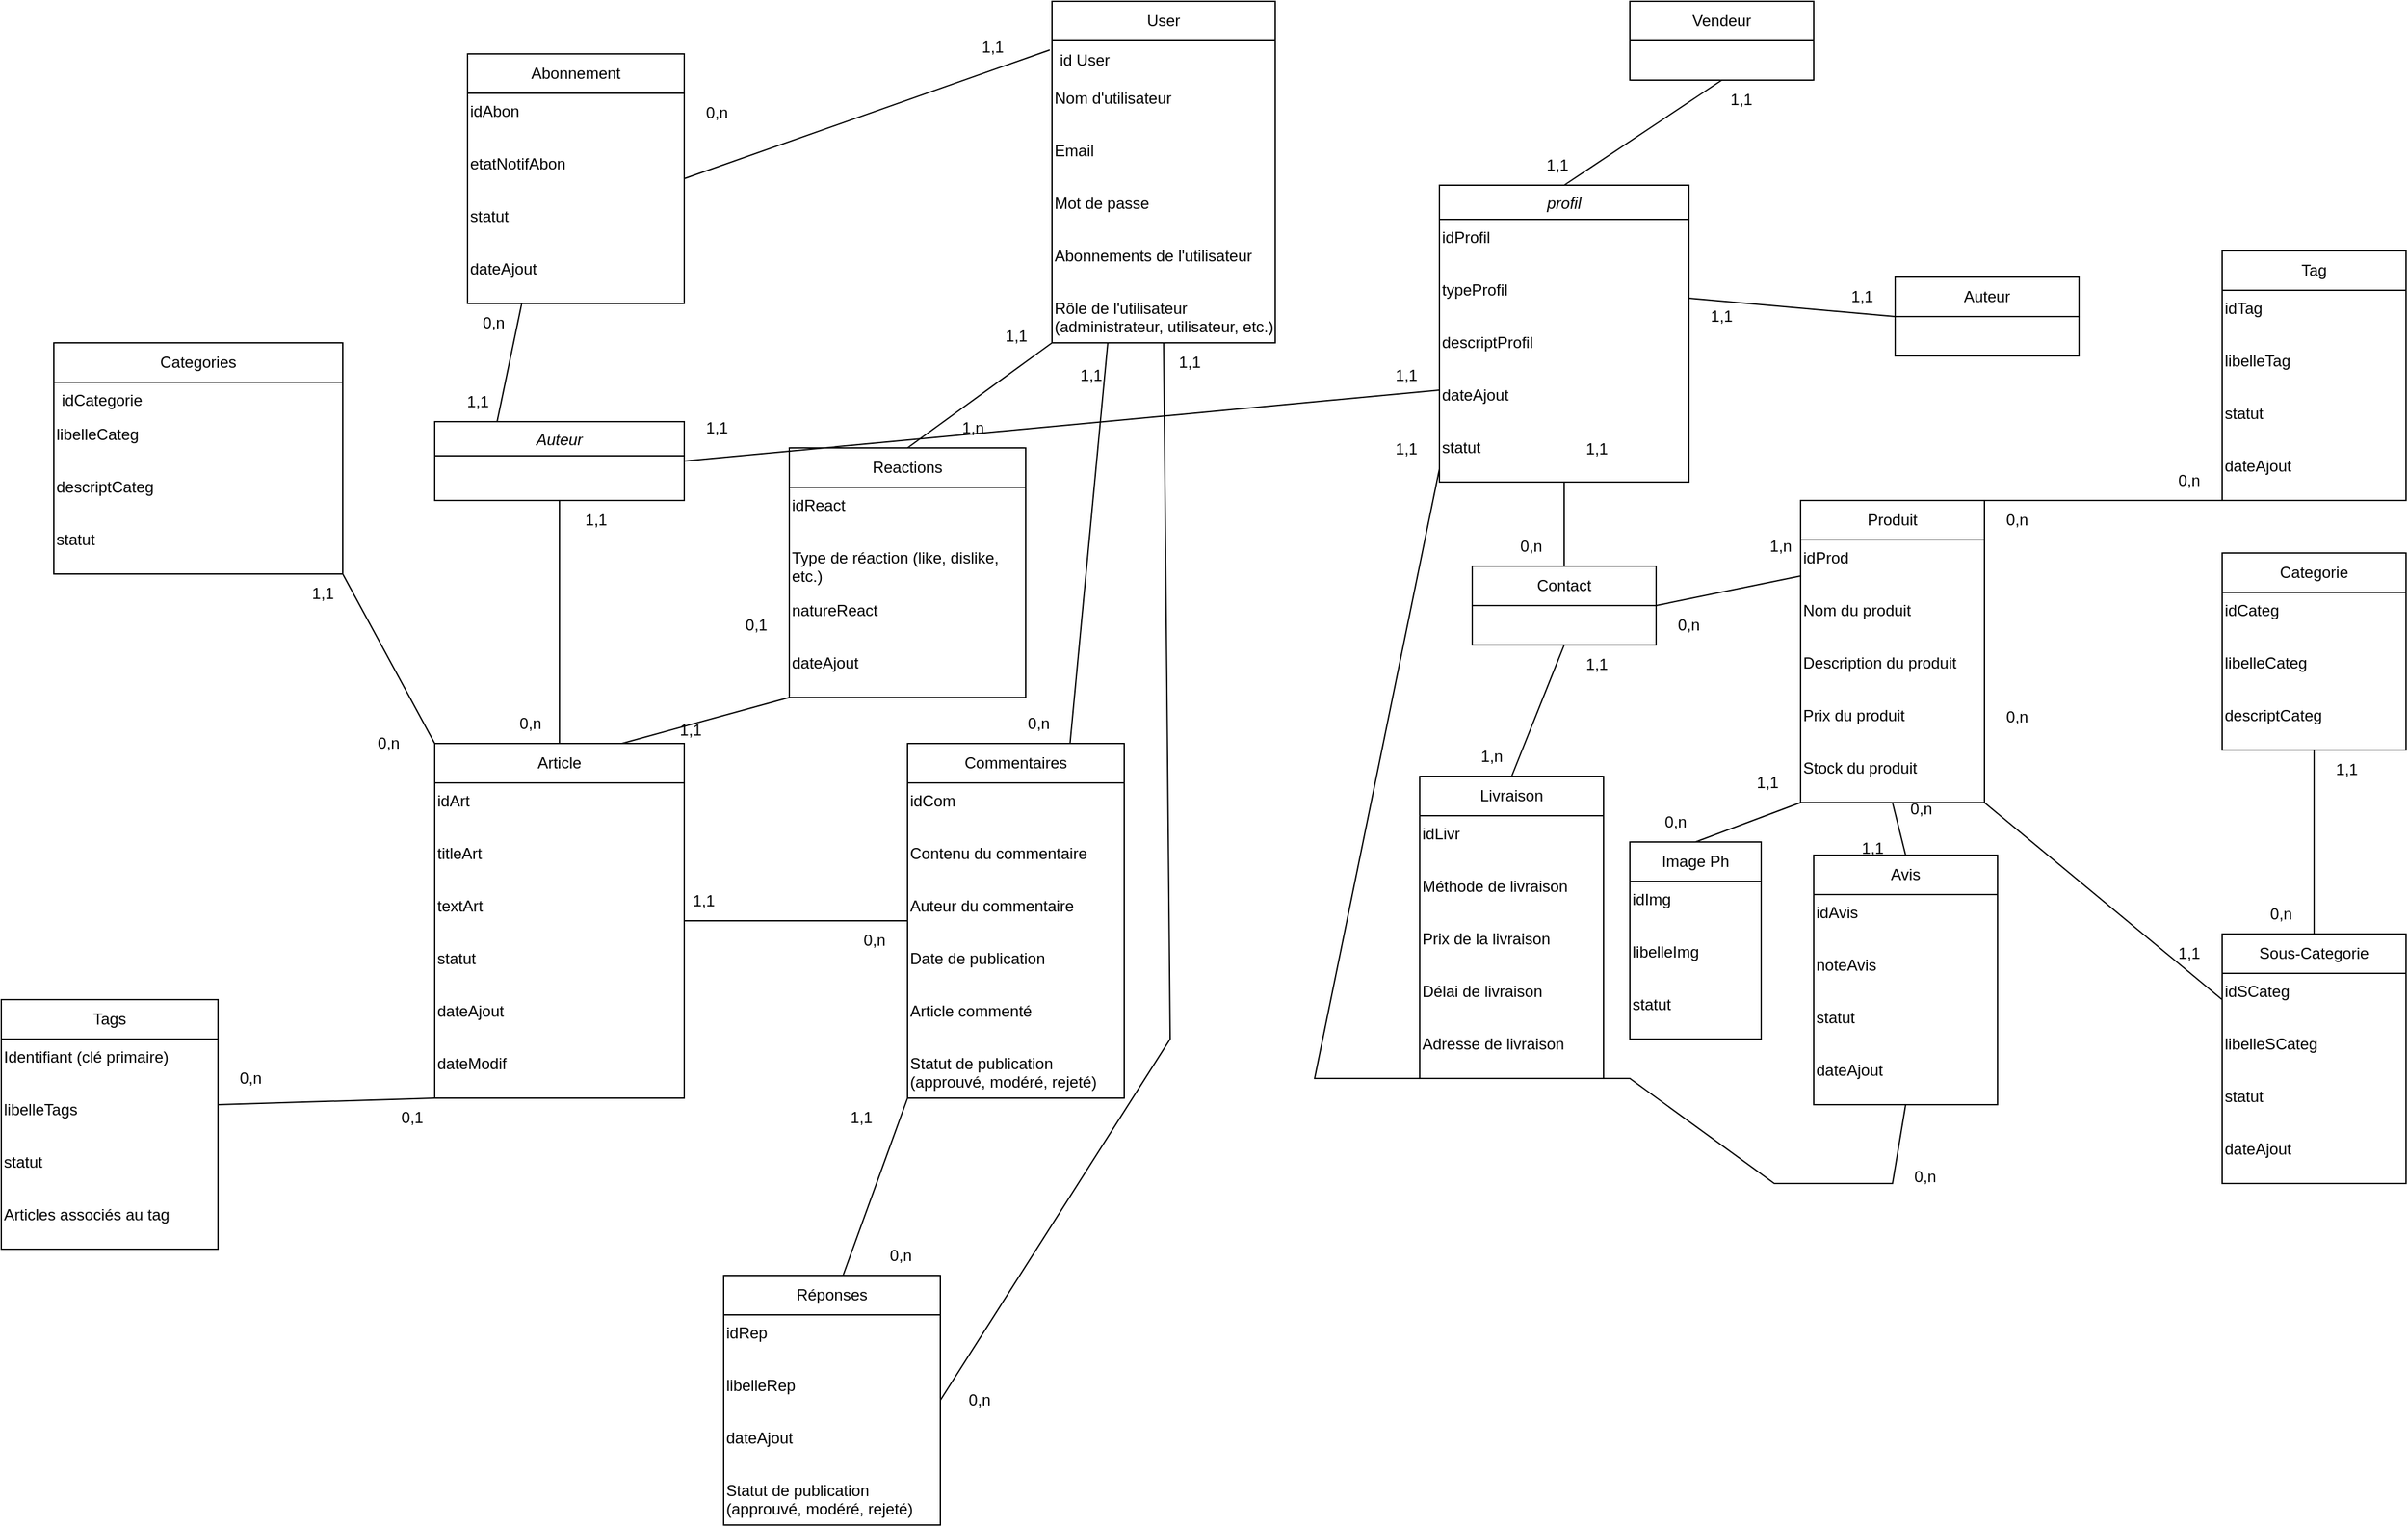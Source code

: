 <mxfile version="22.1.2" type="device">
  <diagram id="C5RBs43oDa-KdzZeNtuy" name="Page-1">
    <mxGraphModel dx="1632" dy="669" grid="1" gridSize="10" guides="1" tooltips="1" connect="1" arrows="1" fold="1" page="1" pageScale="1" pageWidth="827" pageHeight="1169" math="0" shadow="0">
      <root>
        <mxCell id="WIyWlLk6GJQsqaUBKTNV-0" />
        <mxCell id="WIyWlLk6GJQsqaUBKTNV-1" parent="WIyWlLk6GJQsqaUBKTNV-0" />
        <mxCell id="zkfFHV4jXpPFQw0GAbJ--0" value="Auteur" style="swimlane;fontStyle=2;align=center;verticalAlign=top;childLayout=stackLayout;horizontal=1;startSize=26;horizontalStack=0;resizeParent=1;resizeLast=0;collapsible=1;marginBottom=0;rounded=0;shadow=0;strokeWidth=1;" parent="WIyWlLk6GJQsqaUBKTNV-1" vertex="1">
          <mxGeometry x="-190" y="340" width="190" height="60" as="geometry">
            <mxRectangle x="230" y="140" width="160" height="26" as="alternateBounds" />
          </mxGeometry>
        </mxCell>
        <mxCell id="u5Uj2PZvU90YkLQhT8Kh-27" value="User" style="swimlane;fontStyle=0;childLayout=stackLayout;horizontal=1;startSize=30;horizontalStack=0;resizeParent=1;resizeParentMax=0;resizeLast=0;collapsible=1;marginBottom=0;whiteSpace=wrap;html=1;" vertex="1" parent="WIyWlLk6GJQsqaUBKTNV-1">
          <mxGeometry x="280" y="20" width="170" height="260" as="geometry" />
        </mxCell>
        <mxCell id="u5Uj2PZvU90YkLQhT8Kh-28" value="id User" style="text;strokeColor=none;fillColor=none;align=left;verticalAlign=middle;spacingLeft=4;spacingRight=4;overflow=hidden;points=[[0,0.5],[1,0.5]];portConstraint=eastwest;rotatable=0;whiteSpace=wrap;html=1;" vertex="1" parent="u5Uj2PZvU90YkLQhT8Kh-27">
          <mxGeometry y="30" width="170" height="30" as="geometry" />
        </mxCell>
        <mxCell id="u5Uj2PZvU90YkLQhT8Kh-100" value="Nom d&#39;utilisateur" style="text;whiteSpace=wrap;html=1;" vertex="1" parent="u5Uj2PZvU90YkLQhT8Kh-27">
          <mxGeometry y="60" width="170" height="40" as="geometry" />
        </mxCell>
        <mxCell id="u5Uj2PZvU90YkLQhT8Kh-101" value="Email" style="text;whiteSpace=wrap;html=1;" vertex="1" parent="u5Uj2PZvU90YkLQhT8Kh-27">
          <mxGeometry y="100" width="170" height="40" as="geometry" />
        </mxCell>
        <mxCell id="u5Uj2PZvU90YkLQhT8Kh-102" value="Mot de passe" style="text;whiteSpace=wrap;html=1;" vertex="1" parent="u5Uj2PZvU90YkLQhT8Kh-27">
          <mxGeometry y="140" width="170" height="40" as="geometry" />
        </mxCell>
        <mxCell id="u5Uj2PZvU90YkLQhT8Kh-104" value="Abonnements de l&#39;utilisateur" style="text;whiteSpace=wrap;html=1;" vertex="1" parent="u5Uj2PZvU90YkLQhT8Kh-27">
          <mxGeometry y="180" width="170" height="40" as="geometry" />
        </mxCell>
        <mxCell id="u5Uj2PZvU90YkLQhT8Kh-103" value="Rôle de l&#39;utilisateur (administrateur, utilisateur, etc.)" style="text;whiteSpace=wrap;html=1;" vertex="1" parent="u5Uj2PZvU90YkLQhT8Kh-27">
          <mxGeometry y="220" width="170" height="40" as="geometry" />
        </mxCell>
        <mxCell id="u5Uj2PZvU90YkLQhT8Kh-33" value="Abonnement" style="swimlane;fontStyle=0;childLayout=stackLayout;horizontal=1;startSize=30;horizontalStack=0;resizeParent=1;resizeParentMax=0;resizeLast=0;collapsible=1;marginBottom=0;whiteSpace=wrap;html=1;" vertex="1" parent="WIyWlLk6GJQsqaUBKTNV-1">
          <mxGeometry x="-165" y="60" width="165" height="190" as="geometry" />
        </mxCell>
        <mxCell id="u5Uj2PZvU90YkLQhT8Kh-243" value="idAbon" style="text;whiteSpace=wrap;html=1;" vertex="1" parent="u5Uj2PZvU90YkLQhT8Kh-33">
          <mxGeometry y="30" width="165" height="40" as="geometry" />
        </mxCell>
        <mxCell id="u5Uj2PZvU90YkLQhT8Kh-245" value="etatNotifAbon" style="text;whiteSpace=wrap;html=1;" vertex="1" parent="u5Uj2PZvU90YkLQhT8Kh-33">
          <mxGeometry y="70" width="165" height="40" as="geometry" />
        </mxCell>
        <mxCell id="u5Uj2PZvU90YkLQhT8Kh-246" value="statut" style="text;whiteSpace=wrap;html=1;" vertex="1" parent="u5Uj2PZvU90YkLQhT8Kh-33">
          <mxGeometry y="110" width="165" height="40" as="geometry" />
        </mxCell>
        <mxCell id="u5Uj2PZvU90YkLQhT8Kh-247" value="dateAjout" style="text;whiteSpace=wrap;html=1;" vertex="1" parent="u5Uj2PZvU90YkLQhT8Kh-33">
          <mxGeometry y="150" width="165" height="40" as="geometry" />
        </mxCell>
        <mxCell id="u5Uj2PZvU90YkLQhT8Kh-35" value="" style="endArrow=none;html=1;rounded=0;entryX=-0.01;entryY=0.233;entryDx=0;entryDy=0;exitX=1;exitY=0.5;exitDx=0;exitDy=0;entryPerimeter=0;" edge="1" parent="WIyWlLk6GJQsqaUBKTNV-1" source="u5Uj2PZvU90YkLQhT8Kh-33" target="u5Uj2PZvU90YkLQhT8Kh-28">
          <mxGeometry width="50" height="50" relative="1" as="geometry">
            <mxPoint x="150" y="100" as="sourcePoint" />
            <mxPoint x="610" y="-27" as="targetPoint" />
          </mxGeometry>
        </mxCell>
        <mxCell id="u5Uj2PZvU90YkLQhT8Kh-36" value="Categories" style="swimlane;fontStyle=0;childLayout=stackLayout;horizontal=1;startSize=30;horizontalStack=0;resizeParent=1;resizeParentMax=0;resizeLast=0;collapsible=1;marginBottom=0;whiteSpace=wrap;html=1;" vertex="1" parent="WIyWlLk6GJQsqaUBKTNV-1">
          <mxGeometry x="-480" y="280" width="220" height="176" as="geometry" />
        </mxCell>
        <mxCell id="u5Uj2PZvU90YkLQhT8Kh-78" value="idCategorie" style="text;align=left;verticalAlign=top;spacingLeft=4;spacingRight=4;overflow=hidden;rotatable=0;points=[[0,0.5],[1,0.5]];portConstraint=eastwest;labelBackgroundColor=none;fontColor=default;" vertex="1" parent="u5Uj2PZvU90YkLQhT8Kh-36">
          <mxGeometry y="30" width="220" height="26" as="geometry" />
        </mxCell>
        <mxCell id="u5Uj2PZvU90YkLQhT8Kh-79" value="libelleCateg" style="text;whiteSpace=wrap;html=1;" vertex="1" parent="u5Uj2PZvU90YkLQhT8Kh-36">
          <mxGeometry y="56" width="220" height="40" as="geometry" />
        </mxCell>
        <mxCell id="u5Uj2PZvU90YkLQhT8Kh-80" value="descriptCateg" style="text;whiteSpace=wrap;html=1;" vertex="1" parent="u5Uj2PZvU90YkLQhT8Kh-36">
          <mxGeometry y="96" width="220" height="40" as="geometry" />
        </mxCell>
        <mxCell id="u5Uj2PZvU90YkLQhT8Kh-254" value="statut" style="text;whiteSpace=wrap;html=1;" vertex="1" parent="u5Uj2PZvU90YkLQhT8Kh-36">
          <mxGeometry y="136" width="220" height="40" as="geometry" />
        </mxCell>
        <mxCell id="u5Uj2PZvU90YkLQhT8Kh-37" value="" style="endArrow=none;html=1;rounded=0;entryX=0.25;entryY=1;entryDx=0;entryDy=0;exitX=0.25;exitY=0;exitDx=0;exitDy=0;" edge="1" parent="WIyWlLk6GJQsqaUBKTNV-1" source="zkfFHV4jXpPFQw0GAbJ--0" target="u5Uj2PZvU90YkLQhT8Kh-33">
          <mxGeometry width="50" height="50" relative="1" as="geometry">
            <mxPoint x="-380" y="190" as="sourcePoint" />
            <mxPoint x="-85" y="180" as="targetPoint" />
          </mxGeometry>
        </mxCell>
        <mxCell id="u5Uj2PZvU90YkLQhT8Kh-38" value="Tags" style="swimlane;fontStyle=0;childLayout=stackLayout;horizontal=1;startSize=30;horizontalStack=0;resizeParent=1;resizeParentMax=0;resizeLast=0;collapsible=1;marginBottom=0;whiteSpace=wrap;html=1;" vertex="1" parent="WIyWlLk6GJQsqaUBKTNV-1">
          <mxGeometry x="-520" y="780" width="165" height="190" as="geometry" />
        </mxCell>
        <mxCell id="u5Uj2PZvU90YkLQhT8Kh-87" value="Identifiant (clé primaire)" style="text;whiteSpace=wrap;html=1;" vertex="1" parent="u5Uj2PZvU90YkLQhT8Kh-38">
          <mxGeometry y="30" width="165" height="40" as="geometry" />
        </mxCell>
        <mxCell id="u5Uj2PZvU90YkLQhT8Kh-88" value="libelleTags" style="text;whiteSpace=wrap;html=1;" vertex="1" parent="u5Uj2PZvU90YkLQhT8Kh-38">
          <mxGeometry y="70" width="165" height="40" as="geometry" />
        </mxCell>
        <mxCell id="u5Uj2PZvU90YkLQhT8Kh-89" value="statut" style="text;whiteSpace=wrap;html=1;" vertex="1" parent="u5Uj2PZvU90YkLQhT8Kh-38">
          <mxGeometry y="110" width="165" height="40" as="geometry" />
        </mxCell>
        <mxCell id="u5Uj2PZvU90YkLQhT8Kh-90" value="Articles associés au tag" style="text;whiteSpace=wrap;html=1;" vertex="1" parent="u5Uj2PZvU90YkLQhT8Kh-38">
          <mxGeometry y="150" width="165" height="40" as="geometry" />
        </mxCell>
        <mxCell id="u5Uj2PZvU90YkLQhT8Kh-39" value="Article" style="swimlane;fontStyle=0;childLayout=stackLayout;horizontal=1;startSize=30;horizontalStack=0;resizeParent=1;resizeParentMax=0;resizeLast=0;collapsible=1;marginBottom=0;whiteSpace=wrap;html=1;" vertex="1" parent="WIyWlLk6GJQsqaUBKTNV-1">
          <mxGeometry x="-190" y="585" width="190" height="270" as="geometry" />
        </mxCell>
        <mxCell id="u5Uj2PZvU90YkLQhT8Kh-248" value="idArt" style="text;whiteSpace=wrap;html=1;" vertex="1" parent="u5Uj2PZvU90YkLQhT8Kh-39">
          <mxGeometry y="30" width="190" height="40" as="geometry" />
        </mxCell>
        <mxCell id="u5Uj2PZvU90YkLQhT8Kh-249" value="titleArt" style="text;whiteSpace=wrap;html=1;" vertex="1" parent="u5Uj2PZvU90YkLQhT8Kh-39">
          <mxGeometry y="70" width="190" height="40" as="geometry" />
        </mxCell>
        <mxCell id="u5Uj2PZvU90YkLQhT8Kh-250" value="textArt" style="text;whiteSpace=wrap;html=1;" vertex="1" parent="u5Uj2PZvU90YkLQhT8Kh-39">
          <mxGeometry y="110" width="190" height="40" as="geometry" />
        </mxCell>
        <mxCell id="u5Uj2PZvU90YkLQhT8Kh-251" value="statut" style="text;whiteSpace=wrap;html=1;" vertex="1" parent="u5Uj2PZvU90YkLQhT8Kh-39">
          <mxGeometry y="150" width="190" height="40" as="geometry" />
        </mxCell>
        <mxCell id="u5Uj2PZvU90YkLQhT8Kh-252" value="dateAjout" style="text;whiteSpace=wrap;html=1;" vertex="1" parent="u5Uj2PZvU90YkLQhT8Kh-39">
          <mxGeometry y="190" width="190" height="40" as="geometry" />
        </mxCell>
        <mxCell id="u5Uj2PZvU90YkLQhT8Kh-253" value="dateModif" style="text;whiteSpace=wrap;html=1;" vertex="1" parent="u5Uj2PZvU90YkLQhT8Kh-39">
          <mxGeometry y="230" width="190" height="40" as="geometry" />
        </mxCell>
        <mxCell id="u5Uj2PZvU90YkLQhT8Kh-40" value="Réponses" style="swimlane;fontStyle=0;childLayout=stackLayout;horizontal=1;startSize=30;horizontalStack=0;resizeParent=1;resizeParentMax=0;resizeLast=0;collapsible=1;marginBottom=0;whiteSpace=wrap;html=1;" vertex="1" parent="WIyWlLk6GJQsqaUBKTNV-1">
          <mxGeometry x="30" y="990" width="165" height="190" as="geometry" />
        </mxCell>
        <mxCell id="u5Uj2PZvU90YkLQhT8Kh-105" value="idRep" style="text;whiteSpace=wrap;html=1;" vertex="1" parent="u5Uj2PZvU90YkLQhT8Kh-40">
          <mxGeometry y="30" width="165" height="40" as="geometry" />
        </mxCell>
        <mxCell id="u5Uj2PZvU90YkLQhT8Kh-106" value="libelleRep" style="text;whiteSpace=wrap;html=1;" vertex="1" parent="u5Uj2PZvU90YkLQhT8Kh-40">
          <mxGeometry y="70" width="165" height="40" as="geometry" />
        </mxCell>
        <mxCell id="u5Uj2PZvU90YkLQhT8Kh-107" value="dateAjout" style="text;whiteSpace=wrap;html=1;" vertex="1" parent="u5Uj2PZvU90YkLQhT8Kh-40">
          <mxGeometry y="110" width="165" height="40" as="geometry" />
        </mxCell>
        <mxCell id="u5Uj2PZvU90YkLQhT8Kh-108" value="Statut de publication (approuvé, modéré, rejeté)" style="text;whiteSpace=wrap;html=1;" vertex="1" parent="u5Uj2PZvU90YkLQhT8Kh-40">
          <mxGeometry y="150" width="165" height="40" as="geometry" />
        </mxCell>
        <mxCell id="u5Uj2PZvU90YkLQhT8Kh-41" value="Reactions" style="swimlane;fontStyle=0;childLayout=stackLayout;horizontal=1;startSize=30;horizontalStack=0;resizeParent=1;resizeParentMax=0;resizeLast=0;collapsible=1;marginBottom=0;whiteSpace=wrap;html=1;" vertex="1" parent="WIyWlLk6GJQsqaUBKTNV-1">
          <mxGeometry x="80" y="360" width="180" height="190" as="geometry" />
        </mxCell>
        <mxCell id="u5Uj2PZvU90YkLQhT8Kh-255" value="idReact" style="text;whiteSpace=wrap;html=1;" vertex="1" parent="u5Uj2PZvU90YkLQhT8Kh-41">
          <mxGeometry y="30" width="180" height="40" as="geometry" />
        </mxCell>
        <mxCell id="u5Uj2PZvU90YkLQhT8Kh-109" value="Type de réaction (like, dislike, etc.)" style="text;whiteSpace=wrap;html=1;" vertex="1" parent="u5Uj2PZvU90YkLQhT8Kh-41">
          <mxGeometry y="70" width="180" height="40" as="geometry" />
        </mxCell>
        <mxCell id="u5Uj2PZvU90YkLQhT8Kh-256" value="natureReact" style="text;whiteSpace=wrap;html=1;" vertex="1" parent="u5Uj2PZvU90YkLQhT8Kh-41">
          <mxGeometry y="110" width="180" height="40" as="geometry" />
        </mxCell>
        <mxCell id="u5Uj2PZvU90YkLQhT8Kh-257" value="dateAjout" style="text;whiteSpace=wrap;html=1;" vertex="1" parent="u5Uj2PZvU90YkLQhT8Kh-41">
          <mxGeometry y="150" width="180" height="40" as="geometry" />
        </mxCell>
        <mxCell id="u5Uj2PZvU90YkLQhT8Kh-43" value="Commentaires" style="swimlane;fontStyle=0;childLayout=stackLayout;horizontal=1;startSize=30;horizontalStack=0;resizeParent=1;resizeParentMax=0;resizeLast=0;collapsible=1;marginBottom=0;whiteSpace=wrap;html=1;" vertex="1" parent="WIyWlLk6GJQsqaUBKTNV-1">
          <mxGeometry x="170" y="585" width="165" height="270" as="geometry" />
        </mxCell>
        <mxCell id="u5Uj2PZvU90YkLQhT8Kh-91" value="idCom" style="text;whiteSpace=wrap;html=1;" vertex="1" parent="u5Uj2PZvU90YkLQhT8Kh-43">
          <mxGeometry y="30" width="165" height="40" as="geometry" />
        </mxCell>
        <mxCell id="u5Uj2PZvU90YkLQhT8Kh-92" value="Contenu du commentaire" style="text;whiteSpace=wrap;html=1;" vertex="1" parent="u5Uj2PZvU90YkLQhT8Kh-43">
          <mxGeometry y="70" width="165" height="40" as="geometry" />
        </mxCell>
        <mxCell id="u5Uj2PZvU90YkLQhT8Kh-93" value="Auteur du commentaire" style="text;whiteSpace=wrap;html=1;" vertex="1" parent="u5Uj2PZvU90YkLQhT8Kh-43">
          <mxGeometry y="110" width="165" height="40" as="geometry" />
        </mxCell>
        <mxCell id="u5Uj2PZvU90YkLQhT8Kh-94" value="Date de publication" style="text;whiteSpace=wrap;html=1;" vertex="1" parent="u5Uj2PZvU90YkLQhT8Kh-43">
          <mxGeometry y="150" width="165" height="40" as="geometry" />
        </mxCell>
        <mxCell id="u5Uj2PZvU90YkLQhT8Kh-96" value="Article commenté" style="text;whiteSpace=wrap;html=1;" vertex="1" parent="u5Uj2PZvU90YkLQhT8Kh-43">
          <mxGeometry y="190" width="165" height="40" as="geometry" />
        </mxCell>
        <mxCell id="u5Uj2PZvU90YkLQhT8Kh-95" value="Statut de publication (approuvé, modéré, rejeté)" style="text;whiteSpace=wrap;html=1;" vertex="1" parent="u5Uj2PZvU90YkLQhT8Kh-43">
          <mxGeometry y="230" width="165" height="40" as="geometry" />
        </mxCell>
        <mxCell id="u5Uj2PZvU90YkLQhT8Kh-44" value="" style="endArrow=none;html=1;rounded=0;entryX=0;entryY=1;entryDx=0;entryDy=0;exitX=0.5;exitY=0;exitDx=0;exitDy=0;" edge="1" parent="WIyWlLk6GJQsqaUBKTNV-1" source="u5Uj2PZvU90YkLQhT8Kh-41" target="u5Uj2PZvU90YkLQhT8Kh-103">
          <mxGeometry width="50" height="50" relative="1" as="geometry">
            <mxPoint x="240" y="280" as="sourcePoint" />
            <mxPoint x="700" y="153" as="targetPoint" />
          </mxGeometry>
        </mxCell>
        <mxCell id="u5Uj2PZvU90YkLQhT8Kh-46" value="" style="endArrow=none;html=1;rounded=0;entryX=0;entryY=1;entryDx=0;entryDy=0;exitX=0.75;exitY=0;exitDx=0;exitDy=0;" edge="1" parent="WIyWlLk6GJQsqaUBKTNV-1" source="u5Uj2PZvU90YkLQhT8Kh-39" target="u5Uj2PZvU90YkLQhT8Kh-41">
          <mxGeometry width="50" height="50" relative="1" as="geometry">
            <mxPoint x="120" y="570" as="sourcePoint" />
            <mxPoint x="123" y="450" as="targetPoint" />
          </mxGeometry>
        </mxCell>
        <mxCell id="u5Uj2PZvU90YkLQhT8Kh-47" value="" style="endArrow=none;html=1;rounded=0;entryX=0;entryY=1;entryDx=0;entryDy=0;exitX=1;exitY=0.25;exitDx=0;exitDy=0;" edge="1" parent="WIyWlLk6GJQsqaUBKTNV-1" source="u5Uj2PZvU90YkLQhT8Kh-88" target="u5Uj2PZvU90YkLQhT8Kh-39">
          <mxGeometry width="50" height="50" relative="1" as="geometry">
            <mxPoint x="-320" y="855" as="sourcePoint" />
            <mxPoint x="-267" y="620" as="targetPoint" />
          </mxGeometry>
        </mxCell>
        <mxCell id="u5Uj2PZvU90YkLQhT8Kh-48" value="" style="endArrow=none;html=1;rounded=0;entryX=1;entryY=1;entryDx=0;entryDy=0;exitX=0;exitY=0;exitDx=0;exitDy=0;" edge="1" parent="WIyWlLk6GJQsqaUBKTNV-1" source="u5Uj2PZvU90YkLQhT8Kh-39" target="u5Uj2PZvU90YkLQhT8Kh-36">
          <mxGeometry width="50" height="50" relative="1" as="geometry">
            <mxPoint x="-290" y="470" as="sourcePoint" />
            <mxPoint x="-287" y="350" as="targetPoint" />
          </mxGeometry>
        </mxCell>
        <mxCell id="u5Uj2PZvU90YkLQhT8Kh-49" value="" style="endArrow=none;html=1;rounded=0;exitX=0.5;exitY=0;exitDx=0;exitDy=0;entryX=0.5;entryY=1;entryDx=0;entryDy=0;" edge="1" parent="WIyWlLk6GJQsqaUBKTNV-1" source="u5Uj2PZvU90YkLQhT8Kh-39" target="zkfFHV4jXpPFQw0GAbJ--0">
          <mxGeometry width="50" height="50" relative="1" as="geometry">
            <mxPoint x="-90" y="510" as="sourcePoint" />
            <mxPoint x="-110" y="450" as="targetPoint" />
          </mxGeometry>
        </mxCell>
        <mxCell id="u5Uj2PZvU90YkLQhT8Kh-50" value="" style="endArrow=none;html=1;rounded=0;entryX=0;entryY=0.5;entryDx=0;entryDy=0;exitX=1;exitY=0.5;exitDx=0;exitDy=0;" edge="1" parent="WIyWlLk6GJQsqaUBKTNV-1" source="u5Uj2PZvU90YkLQhT8Kh-39" target="u5Uj2PZvU90YkLQhT8Kh-43">
          <mxGeometry width="50" height="50" relative="1" as="geometry">
            <mxPoint x="60" y="620" as="sourcePoint" />
            <mxPoint x="63" y="500" as="targetPoint" />
          </mxGeometry>
        </mxCell>
        <mxCell id="u5Uj2PZvU90YkLQhT8Kh-51" value="" style="endArrow=none;html=1;rounded=0;entryX=0;entryY=1;entryDx=0;entryDy=0;exitX=0.552;exitY=-0.002;exitDx=0;exitDy=0;exitPerimeter=0;" edge="1" parent="WIyWlLk6GJQsqaUBKTNV-1" source="u5Uj2PZvU90YkLQhT8Kh-40" target="u5Uj2PZvU90YkLQhT8Kh-43">
          <mxGeometry width="50" height="50" relative="1" as="geometry">
            <mxPoint x="60" y="720" as="sourcePoint" />
            <mxPoint x="63" y="600" as="targetPoint" />
          </mxGeometry>
        </mxCell>
        <mxCell id="u5Uj2PZvU90YkLQhT8Kh-53" value="" style="endArrow=none;html=1;rounded=0;exitX=1;exitY=0.5;exitDx=0;exitDy=0;entryX=0.5;entryY=1;entryDx=0;entryDy=0;" edge="1" parent="WIyWlLk6GJQsqaUBKTNV-1" source="u5Uj2PZvU90YkLQhT8Kh-40" target="u5Uj2PZvU90YkLQhT8Kh-103">
          <mxGeometry width="50" height="50" relative="1" as="geometry">
            <mxPoint x="380" y="730" as="sourcePoint" />
            <mxPoint x="510" y="110" as="targetPoint" />
            <Array as="points">
              <mxPoint x="370" y="810" />
            </Array>
          </mxGeometry>
        </mxCell>
        <mxCell id="u5Uj2PZvU90YkLQhT8Kh-56" value="Contact" style="swimlane;fontStyle=0;childLayout=stackLayout;horizontal=1;startSize=30;horizontalStack=0;resizeParent=1;resizeParentMax=0;resizeLast=0;collapsible=1;marginBottom=0;whiteSpace=wrap;html=1;" vertex="1" parent="WIyWlLk6GJQsqaUBKTNV-1">
          <mxGeometry x="600" y="450" width="140" height="60" as="geometry" />
        </mxCell>
        <mxCell id="u5Uj2PZvU90YkLQhT8Kh-57" value="Produit" style="swimlane;fontStyle=0;childLayout=stackLayout;horizontal=1;startSize=30;horizontalStack=0;resizeParent=1;resizeParentMax=0;resizeLast=0;collapsible=1;marginBottom=0;whiteSpace=wrap;html=1;" vertex="1" parent="WIyWlLk6GJQsqaUBKTNV-1">
          <mxGeometry x="850" y="400" width="140" height="230" as="geometry" />
        </mxCell>
        <mxCell id="u5Uj2PZvU90YkLQhT8Kh-226" value="idProd" style="text;whiteSpace=wrap;html=1;" vertex="1" parent="u5Uj2PZvU90YkLQhT8Kh-57">
          <mxGeometry y="30" width="140" height="40" as="geometry" />
        </mxCell>
        <mxCell id="u5Uj2PZvU90YkLQhT8Kh-122" value="Nom du produit" style="text;whiteSpace=wrap;html=1;" vertex="1" parent="u5Uj2PZvU90YkLQhT8Kh-57">
          <mxGeometry y="70" width="140" height="40" as="geometry" />
        </mxCell>
        <mxCell id="u5Uj2PZvU90YkLQhT8Kh-123" value="Description du produit" style="text;whiteSpace=wrap;html=1;" vertex="1" parent="u5Uj2PZvU90YkLQhT8Kh-57">
          <mxGeometry y="110" width="140" height="40" as="geometry" />
        </mxCell>
        <mxCell id="u5Uj2PZvU90YkLQhT8Kh-124" value="Prix du produit" style="text;whiteSpace=wrap;html=1;" vertex="1" parent="u5Uj2PZvU90YkLQhT8Kh-57">
          <mxGeometry y="150" width="140" height="40" as="geometry" />
        </mxCell>
        <mxCell id="u5Uj2PZvU90YkLQhT8Kh-125" value="Stock du produit" style="text;whiteSpace=wrap;html=1;" vertex="1" parent="u5Uj2PZvU90YkLQhT8Kh-57">
          <mxGeometry y="190" width="140" height="40" as="geometry" />
        </mxCell>
        <mxCell id="u5Uj2PZvU90YkLQhT8Kh-58" value="Avis" style="swimlane;fontStyle=0;childLayout=stackLayout;horizontal=1;startSize=30;horizontalStack=0;resizeParent=1;resizeParentMax=0;resizeLast=0;collapsible=1;marginBottom=0;whiteSpace=wrap;html=1;" vertex="1" parent="WIyWlLk6GJQsqaUBKTNV-1">
          <mxGeometry x="860" y="670" width="140" height="190" as="geometry" />
        </mxCell>
        <mxCell id="u5Uj2PZvU90YkLQhT8Kh-239" value="idAvis" style="text;whiteSpace=wrap;html=1;" vertex="1" parent="u5Uj2PZvU90YkLQhT8Kh-58">
          <mxGeometry y="30" width="140" height="40" as="geometry" />
        </mxCell>
        <mxCell id="u5Uj2PZvU90YkLQhT8Kh-240" value="noteAvis" style="text;whiteSpace=wrap;html=1;" vertex="1" parent="u5Uj2PZvU90YkLQhT8Kh-58">
          <mxGeometry y="70" width="140" height="40" as="geometry" />
        </mxCell>
        <mxCell id="u5Uj2PZvU90YkLQhT8Kh-241" value="statut" style="text;whiteSpace=wrap;html=1;" vertex="1" parent="u5Uj2PZvU90YkLQhT8Kh-58">
          <mxGeometry y="110" width="140" height="40" as="geometry" />
        </mxCell>
        <mxCell id="u5Uj2PZvU90YkLQhT8Kh-242" value="dateAjout" style="text;whiteSpace=wrap;html=1;" vertex="1" parent="u5Uj2PZvU90YkLQhT8Kh-58">
          <mxGeometry y="150" width="140" height="40" as="geometry" />
        </mxCell>
        <mxCell id="u5Uj2PZvU90YkLQhT8Kh-59" value="Image Ph" style="swimlane;fontStyle=0;childLayout=stackLayout;horizontal=1;startSize=30;horizontalStack=0;resizeParent=1;resizeParentMax=0;resizeLast=0;collapsible=1;marginBottom=0;whiteSpace=wrap;html=1;" vertex="1" parent="WIyWlLk6GJQsqaUBKTNV-1">
          <mxGeometry x="720" y="660" width="100" height="150" as="geometry" />
        </mxCell>
        <mxCell id="u5Uj2PZvU90YkLQhT8Kh-258" value="idImg" style="text;whiteSpace=wrap;html=1;" vertex="1" parent="u5Uj2PZvU90YkLQhT8Kh-59">
          <mxGeometry y="30" width="100" height="40" as="geometry" />
        </mxCell>
        <mxCell id="u5Uj2PZvU90YkLQhT8Kh-259" value="libelleImg" style="text;whiteSpace=wrap;html=1;" vertex="1" parent="u5Uj2PZvU90YkLQhT8Kh-59">
          <mxGeometry y="70" width="100" height="40" as="geometry" />
        </mxCell>
        <mxCell id="u5Uj2PZvU90YkLQhT8Kh-261" value="statut" style="text;whiteSpace=wrap;html=1;" vertex="1" parent="u5Uj2PZvU90YkLQhT8Kh-59">
          <mxGeometry y="110" width="100" height="40" as="geometry" />
        </mxCell>
        <mxCell id="u5Uj2PZvU90YkLQhT8Kh-60" value="Livraison" style="swimlane;fontStyle=0;childLayout=stackLayout;horizontal=1;startSize=30;horizontalStack=0;resizeParent=1;resizeParentMax=0;resizeLast=0;collapsible=1;marginBottom=0;whiteSpace=wrap;html=1;" vertex="1" parent="WIyWlLk6GJQsqaUBKTNV-1">
          <mxGeometry x="560" y="610" width="140" height="230" as="geometry" />
        </mxCell>
        <mxCell id="u5Uj2PZvU90YkLQhT8Kh-225" value="idLivr" style="text;whiteSpace=wrap;html=1;" vertex="1" parent="u5Uj2PZvU90YkLQhT8Kh-60">
          <mxGeometry y="30" width="140" height="40" as="geometry" />
        </mxCell>
        <mxCell id="u5Uj2PZvU90YkLQhT8Kh-116" value="Méthode de livraison" style="text;whiteSpace=wrap;html=1;" vertex="1" parent="u5Uj2PZvU90YkLQhT8Kh-60">
          <mxGeometry y="70" width="140" height="40" as="geometry" />
        </mxCell>
        <mxCell id="u5Uj2PZvU90YkLQhT8Kh-117" value="Prix de la livraison" style="text;whiteSpace=wrap;html=1;" vertex="1" parent="u5Uj2PZvU90YkLQhT8Kh-60">
          <mxGeometry y="110" width="140" height="40" as="geometry" />
        </mxCell>
        <mxCell id="u5Uj2PZvU90YkLQhT8Kh-118" value="Délai de livraison" style="text;whiteSpace=wrap;html=1;" vertex="1" parent="u5Uj2PZvU90YkLQhT8Kh-60">
          <mxGeometry y="150" width="140" height="40" as="geometry" />
        </mxCell>
        <mxCell id="u5Uj2PZvU90YkLQhT8Kh-119" value="Adresse de livraison" style="text;whiteSpace=wrap;html=1;" vertex="1" parent="u5Uj2PZvU90YkLQhT8Kh-60">
          <mxGeometry y="190" width="140" height="40" as="geometry" />
        </mxCell>
        <mxCell id="u5Uj2PZvU90YkLQhT8Kh-61" value="" style="endArrow=none;html=1;rounded=0;entryX=0.5;entryY=1;entryDx=0;entryDy=0;exitX=0.5;exitY=0;exitDx=0;exitDy=0;" edge="1" parent="WIyWlLk6GJQsqaUBKTNV-1" source="u5Uj2PZvU90YkLQhT8Kh-56" target="u5Uj2PZvU90YkLQhT8Kh-210">
          <mxGeometry width="50" height="50" relative="1" as="geometry">
            <mxPoint x="540" y="470" as="sourcePoint" />
            <mxPoint x="630" y="386" as="targetPoint" />
          </mxGeometry>
        </mxCell>
        <mxCell id="u5Uj2PZvU90YkLQhT8Kh-62" value="" style="endArrow=none;html=1;rounded=0;exitX=0.5;exitY=1;exitDx=0;exitDy=0;entryX=0;entryY=0.75;entryDx=0;entryDy=0;" edge="1" parent="WIyWlLk6GJQsqaUBKTNV-1" source="u5Uj2PZvU90YkLQhT8Kh-58" target="u5Uj2PZvU90YkLQhT8Kh-210">
          <mxGeometry width="50" height="50" relative="1" as="geometry">
            <mxPoint x="500" y="720" as="sourcePoint" />
            <mxPoint x="490" y="386" as="targetPoint" />
            <Array as="points">
              <mxPoint x="920" y="920" />
              <mxPoint x="830" y="920" />
              <mxPoint x="720" y="840" />
              <mxPoint x="480" y="840" />
            </Array>
          </mxGeometry>
        </mxCell>
        <mxCell id="u5Uj2PZvU90YkLQhT8Kh-65" value="" style="endArrow=none;html=1;rounded=0;entryX=0.5;entryY=1;entryDx=0;entryDy=0;exitX=0.5;exitY=0;exitDx=0;exitDy=0;" edge="1" parent="WIyWlLk6GJQsqaUBKTNV-1" source="u5Uj2PZvU90YkLQhT8Kh-58" target="u5Uj2PZvU90YkLQhT8Kh-57">
          <mxGeometry width="50" height="50" relative="1" as="geometry">
            <mxPoint x="870" y="520" as="sourcePoint" />
            <mxPoint x="825" y="425" as="targetPoint" />
          </mxGeometry>
        </mxCell>
        <mxCell id="u5Uj2PZvU90YkLQhT8Kh-66" value="" style="endArrow=none;html=1;rounded=0;entryX=0.5;entryY=1;entryDx=0;entryDy=0;exitX=0.5;exitY=0;exitDx=0;exitDy=0;" edge="1" parent="WIyWlLk6GJQsqaUBKTNV-1" source="u5Uj2PZvU90YkLQhT8Kh-60" target="u5Uj2PZvU90YkLQhT8Kh-56">
          <mxGeometry width="50" height="50" relative="1" as="geometry">
            <mxPoint x="580" y="600" as="sourcePoint" />
            <mxPoint x="535" y="505" as="targetPoint" />
          </mxGeometry>
        </mxCell>
        <mxCell id="u5Uj2PZvU90YkLQhT8Kh-67" value="" style="endArrow=none;html=1;rounded=0;entryX=0;entryY=1;entryDx=0;entryDy=0;exitX=0.5;exitY=0;exitDx=0;exitDy=0;" edge="1" parent="WIyWlLk6GJQsqaUBKTNV-1" source="u5Uj2PZvU90YkLQhT8Kh-59" target="u5Uj2PZvU90YkLQhT8Kh-57">
          <mxGeometry width="50" height="50" relative="1" as="geometry">
            <mxPoint x="800" y="500" as="sourcePoint" />
            <mxPoint x="755" y="405" as="targetPoint" />
          </mxGeometry>
        </mxCell>
        <mxCell id="u5Uj2PZvU90YkLQhT8Kh-68" value="" style="endArrow=none;html=1;rounded=0;entryX=1;entryY=0.5;entryDx=0;entryDy=0;exitX=0;exitY=0.25;exitDx=0;exitDy=0;" edge="1" parent="WIyWlLk6GJQsqaUBKTNV-1" source="u5Uj2PZvU90YkLQhT8Kh-57" target="u5Uj2PZvU90YkLQhT8Kh-56">
          <mxGeometry width="50" height="50" relative="1" as="geometry">
            <mxPoint x="740" y="420" as="sourcePoint" />
            <mxPoint x="695" y="325" as="targetPoint" />
          </mxGeometry>
        </mxCell>
        <mxCell id="u5Uj2PZvU90YkLQhT8Kh-69" value="Tag" style="swimlane;fontStyle=0;childLayout=stackLayout;horizontal=1;startSize=30;horizontalStack=0;resizeParent=1;resizeParentMax=0;resizeLast=0;collapsible=1;marginBottom=0;whiteSpace=wrap;html=1;" vertex="1" parent="WIyWlLk6GJQsqaUBKTNV-1">
          <mxGeometry x="1171" y="210" width="140" height="190" as="geometry" />
        </mxCell>
        <mxCell id="u5Uj2PZvU90YkLQhT8Kh-235" value="idTag" style="text;whiteSpace=wrap;html=1;" vertex="1" parent="u5Uj2PZvU90YkLQhT8Kh-69">
          <mxGeometry y="30" width="140" height="40" as="geometry" />
        </mxCell>
        <mxCell id="u5Uj2PZvU90YkLQhT8Kh-236" value="libelleTag" style="text;whiteSpace=wrap;html=1;" vertex="1" parent="u5Uj2PZvU90YkLQhT8Kh-69">
          <mxGeometry y="70" width="140" height="40" as="geometry" />
        </mxCell>
        <mxCell id="u5Uj2PZvU90YkLQhT8Kh-237" value="statut" style="text;whiteSpace=wrap;html=1;" vertex="1" parent="u5Uj2PZvU90YkLQhT8Kh-69">
          <mxGeometry y="110" width="140" height="40" as="geometry" />
        </mxCell>
        <mxCell id="u5Uj2PZvU90YkLQhT8Kh-238" value="dateAjout" style="text;whiteSpace=wrap;html=1;" vertex="1" parent="u5Uj2PZvU90YkLQhT8Kh-69">
          <mxGeometry y="150" width="140" height="40" as="geometry" />
        </mxCell>
        <mxCell id="u5Uj2PZvU90YkLQhT8Kh-70" value="Categorie" style="swimlane;fontStyle=0;childLayout=stackLayout;horizontal=1;startSize=30;horizontalStack=0;resizeParent=1;resizeParentMax=0;resizeLast=0;collapsible=1;marginBottom=0;whiteSpace=wrap;html=1;" vertex="1" parent="WIyWlLk6GJQsqaUBKTNV-1">
          <mxGeometry x="1171" y="440" width="140" height="150" as="geometry" />
        </mxCell>
        <mxCell id="u5Uj2PZvU90YkLQhT8Kh-231" value="idCateg" style="text;whiteSpace=wrap;html=1;" vertex="1" parent="u5Uj2PZvU90YkLQhT8Kh-70">
          <mxGeometry y="30" width="140" height="40" as="geometry" />
        </mxCell>
        <mxCell id="u5Uj2PZvU90YkLQhT8Kh-232" value="libelleCateg" style="text;whiteSpace=wrap;html=1;" vertex="1" parent="u5Uj2PZvU90YkLQhT8Kh-70">
          <mxGeometry y="70" width="140" height="40" as="geometry" />
        </mxCell>
        <mxCell id="u5Uj2PZvU90YkLQhT8Kh-233" value="descriptCateg" style="text;whiteSpace=wrap;html=1;" vertex="1" parent="u5Uj2PZvU90YkLQhT8Kh-70">
          <mxGeometry y="110" width="140" height="40" as="geometry" />
        </mxCell>
        <mxCell id="u5Uj2PZvU90YkLQhT8Kh-71" value="Sous-Categorie" style="swimlane;fontStyle=0;childLayout=stackLayout;horizontal=1;startSize=30;horizontalStack=0;resizeParent=1;resizeParentMax=0;resizeLast=0;collapsible=1;marginBottom=0;whiteSpace=wrap;html=1;" vertex="1" parent="WIyWlLk6GJQsqaUBKTNV-1">
          <mxGeometry x="1171" y="730" width="140" height="190" as="geometry" />
        </mxCell>
        <mxCell id="u5Uj2PZvU90YkLQhT8Kh-227" value="idSCateg" style="text;whiteSpace=wrap;html=1;" vertex="1" parent="u5Uj2PZvU90YkLQhT8Kh-71">
          <mxGeometry y="30" width="140" height="40" as="geometry" />
        </mxCell>
        <mxCell id="u5Uj2PZvU90YkLQhT8Kh-228" value="libelleSCateg" style="text;whiteSpace=wrap;html=1;" vertex="1" parent="u5Uj2PZvU90YkLQhT8Kh-71">
          <mxGeometry y="70" width="140" height="40" as="geometry" />
        </mxCell>
        <mxCell id="u5Uj2PZvU90YkLQhT8Kh-229" value="statut" style="text;whiteSpace=wrap;html=1;" vertex="1" parent="u5Uj2PZvU90YkLQhT8Kh-71">
          <mxGeometry y="110" width="140" height="40" as="geometry" />
        </mxCell>
        <mxCell id="u5Uj2PZvU90YkLQhT8Kh-230" value="dateAjout" style="text;whiteSpace=wrap;html=1;" vertex="1" parent="u5Uj2PZvU90YkLQhT8Kh-71">
          <mxGeometry y="150" width="140" height="40" as="geometry" />
        </mxCell>
        <mxCell id="u5Uj2PZvU90YkLQhT8Kh-72" value="" style="endArrow=none;html=1;rounded=0;exitX=1;exitY=0;exitDx=0;exitDy=0;entryX=0;entryY=1;entryDx=0;entryDy=0;" edge="1" parent="WIyWlLk6GJQsqaUBKTNV-1" source="u5Uj2PZvU90YkLQhT8Kh-57" target="u5Uj2PZvU90YkLQhT8Kh-69">
          <mxGeometry width="50" height="50" relative="1" as="geometry">
            <mxPoint x="1090" y="510" as="sourcePoint" />
            <mxPoint x="1080" y="360" as="targetPoint" />
          </mxGeometry>
        </mxCell>
        <mxCell id="u5Uj2PZvU90YkLQhT8Kh-73" value="" style="endArrow=none;html=1;rounded=0;exitX=0;exitY=0;exitDx=0;exitDy=0;entryX=1;entryY=1;entryDx=0;entryDy=0;" edge="1" parent="WIyWlLk6GJQsqaUBKTNV-1" target="u5Uj2PZvU90YkLQhT8Kh-57">
          <mxGeometry width="50" height="50" relative="1" as="geometry">
            <mxPoint x="1171" y="780" as="sourcePoint" />
            <mxPoint x="1070" y="360" as="targetPoint" />
          </mxGeometry>
        </mxCell>
        <mxCell id="u5Uj2PZvU90YkLQhT8Kh-74" value="" style="endArrow=none;html=1;rounded=0;exitX=0.5;exitY=0;exitDx=0;exitDy=0;entryX=0.5;entryY=1;entryDx=0;entryDy=0;" edge="1" parent="WIyWlLk6GJQsqaUBKTNV-1" source="u5Uj2PZvU90YkLQhT8Kh-71" target="u5Uj2PZvU90YkLQhT8Kh-70">
          <mxGeometry width="50" height="50" relative="1" as="geometry">
            <mxPoint x="1230" y="510" as="sourcePoint" />
            <mxPoint x="1220" y="360" as="targetPoint" />
          </mxGeometry>
        </mxCell>
        <mxCell id="u5Uj2PZvU90YkLQhT8Kh-143" value="0,n" style="text;html=1;strokeColor=none;fillColor=none;align=center;verticalAlign=middle;whiteSpace=wrap;rounded=0;" vertex="1" parent="WIyWlLk6GJQsqaUBKTNV-1">
          <mxGeometry y="90" width="50" height="30" as="geometry" />
        </mxCell>
        <mxCell id="u5Uj2PZvU90YkLQhT8Kh-144" value="1,1" style="text;html=1;strokeColor=none;fillColor=none;align=center;verticalAlign=middle;whiteSpace=wrap;rounded=0;" vertex="1" parent="WIyWlLk6GJQsqaUBKTNV-1">
          <mxGeometry x="210" y="40" width="50" height="30" as="geometry" />
        </mxCell>
        <mxCell id="u5Uj2PZvU90YkLQhT8Kh-146" value="0,n" style="text;html=1;strokeColor=none;fillColor=none;align=center;verticalAlign=middle;whiteSpace=wrap;rounded=0;" vertex="1" parent="WIyWlLk6GJQsqaUBKTNV-1">
          <mxGeometry x="-170" y="250" width="50" height="30" as="geometry" />
        </mxCell>
        <mxCell id="u5Uj2PZvU90YkLQhT8Kh-147" value="1,1" style="text;html=1;strokeColor=none;fillColor=none;align=center;verticalAlign=middle;whiteSpace=wrap;rounded=0;" vertex="1" parent="WIyWlLk6GJQsqaUBKTNV-1">
          <mxGeometry x="-182.5" y="310" width="50" height="30" as="geometry" />
        </mxCell>
        <mxCell id="u5Uj2PZvU90YkLQhT8Kh-149" value="1,1" style="text;html=1;strokeColor=none;fillColor=none;align=center;verticalAlign=middle;whiteSpace=wrap;rounded=0;" vertex="1" parent="WIyWlLk6GJQsqaUBKTNV-1">
          <mxGeometry x="-300" y="456" width="50" height="30" as="geometry" />
        </mxCell>
        <mxCell id="u5Uj2PZvU90YkLQhT8Kh-150" value="0,n" style="text;html=1;strokeColor=none;fillColor=none;align=center;verticalAlign=middle;whiteSpace=wrap;rounded=0;" vertex="1" parent="WIyWlLk6GJQsqaUBKTNV-1">
          <mxGeometry x="-250" y="570" width="50" height="30" as="geometry" />
        </mxCell>
        <mxCell id="u5Uj2PZvU90YkLQhT8Kh-151" value="1,1" style="text;html=1;strokeColor=none;fillColor=none;align=center;verticalAlign=middle;whiteSpace=wrap;rounded=0;" vertex="1" parent="WIyWlLk6GJQsqaUBKTNV-1">
          <mxGeometry x="-92.5" y="400" width="50" height="30" as="geometry" />
        </mxCell>
        <mxCell id="u5Uj2PZvU90YkLQhT8Kh-152" value="0,n" style="text;html=1;strokeColor=none;fillColor=none;align=center;verticalAlign=middle;whiteSpace=wrap;rounded=0;" vertex="1" parent="WIyWlLk6GJQsqaUBKTNV-1">
          <mxGeometry x="-142.5" y="555" width="50" height="30" as="geometry" />
        </mxCell>
        <mxCell id="u5Uj2PZvU90YkLQhT8Kh-153" value="0,1" style="text;html=1;strokeColor=none;fillColor=none;align=center;verticalAlign=middle;whiteSpace=wrap;rounded=0;" vertex="1" parent="WIyWlLk6GJQsqaUBKTNV-1">
          <mxGeometry x="30" y="480" width="50" height="30" as="geometry" />
        </mxCell>
        <mxCell id="u5Uj2PZvU90YkLQhT8Kh-154" value="1,1" style="text;html=1;strokeColor=none;fillColor=none;align=center;verticalAlign=middle;whiteSpace=wrap;rounded=0;" vertex="1" parent="WIyWlLk6GJQsqaUBKTNV-1">
          <mxGeometry x="-20" y="560" width="50" height="30" as="geometry" />
        </mxCell>
        <mxCell id="u5Uj2PZvU90YkLQhT8Kh-155" value="1,1" style="text;html=1;strokeColor=none;fillColor=none;align=center;verticalAlign=middle;whiteSpace=wrap;rounded=0;" vertex="1" parent="WIyWlLk6GJQsqaUBKTNV-1">
          <mxGeometry x="-10" y="690" width="50" height="30" as="geometry" />
        </mxCell>
        <mxCell id="u5Uj2PZvU90YkLQhT8Kh-157" value="0,n" style="text;html=1;strokeColor=none;fillColor=none;align=center;verticalAlign=middle;whiteSpace=wrap;rounded=0;" vertex="1" parent="WIyWlLk6GJQsqaUBKTNV-1">
          <mxGeometry x="120" y="720" width="50" height="30" as="geometry" />
        </mxCell>
        <mxCell id="u5Uj2PZvU90YkLQhT8Kh-158" value="1,1" style="text;html=1;strokeColor=none;fillColor=none;align=center;verticalAlign=middle;whiteSpace=wrap;rounded=0;" vertex="1" parent="WIyWlLk6GJQsqaUBKTNV-1">
          <mxGeometry x="110" y="855" width="50" height="30" as="geometry" />
        </mxCell>
        <mxCell id="u5Uj2PZvU90YkLQhT8Kh-159" value="0,n" style="text;html=1;strokeColor=none;fillColor=none;align=center;verticalAlign=middle;whiteSpace=wrap;rounded=0;" vertex="1" parent="WIyWlLk6GJQsqaUBKTNV-1">
          <mxGeometry x="140" y="960" width="50" height="30" as="geometry" />
        </mxCell>
        <mxCell id="u5Uj2PZvU90YkLQhT8Kh-160" value="0,n" style="text;html=1;strokeColor=none;fillColor=none;align=center;verticalAlign=middle;whiteSpace=wrap;rounded=0;" vertex="1" parent="WIyWlLk6GJQsqaUBKTNV-1">
          <mxGeometry x="200" y="1070" width="50" height="30" as="geometry" />
        </mxCell>
        <mxCell id="u5Uj2PZvU90YkLQhT8Kh-162" value="0,n" style="text;html=1;strokeColor=none;fillColor=none;align=center;verticalAlign=middle;whiteSpace=wrap;rounded=0;" vertex="1" parent="WIyWlLk6GJQsqaUBKTNV-1">
          <mxGeometry x="-355" y="825" width="50" height="30" as="geometry" />
        </mxCell>
        <mxCell id="u5Uj2PZvU90YkLQhT8Kh-163" value="0,1" style="text;html=1;strokeColor=none;fillColor=none;align=center;verticalAlign=middle;whiteSpace=wrap;rounded=0;" vertex="1" parent="WIyWlLk6GJQsqaUBKTNV-1">
          <mxGeometry x="-232.5" y="855" width="50" height="30" as="geometry" />
        </mxCell>
        <mxCell id="u5Uj2PZvU90YkLQhT8Kh-165" value="1,n" style="text;html=1;strokeColor=none;fillColor=none;align=center;verticalAlign=middle;whiteSpace=wrap;rounded=0;" vertex="1" parent="WIyWlLk6GJQsqaUBKTNV-1">
          <mxGeometry x="195" y="330" width="50" height="30" as="geometry" />
        </mxCell>
        <mxCell id="u5Uj2PZvU90YkLQhT8Kh-171" value="0,n" style="text;html=1;strokeColor=none;fillColor=none;align=center;verticalAlign=middle;whiteSpace=wrap;rounded=0;" vertex="1" parent="WIyWlLk6GJQsqaUBKTNV-1">
          <mxGeometry x="920" y="900" width="50" height="30" as="geometry" />
        </mxCell>
        <mxCell id="u5Uj2PZvU90YkLQhT8Kh-173" value="0,n" style="text;html=1;strokeColor=none;fillColor=none;align=center;verticalAlign=middle;whiteSpace=wrap;rounded=0;" vertex="1" parent="WIyWlLk6GJQsqaUBKTNV-1">
          <mxGeometry x="620" y="420" width="50" height="30" as="geometry" />
        </mxCell>
        <mxCell id="u5Uj2PZvU90YkLQhT8Kh-175" value="1,n" style="text;html=1;strokeColor=none;fillColor=none;align=center;verticalAlign=middle;whiteSpace=wrap;rounded=0;" vertex="1" parent="WIyWlLk6GJQsqaUBKTNV-1">
          <mxGeometry x="590" y="580" width="50" height="30" as="geometry" />
        </mxCell>
        <mxCell id="u5Uj2PZvU90YkLQhT8Kh-176" value="1,1" style="text;html=1;strokeColor=none;fillColor=none;align=center;verticalAlign=middle;whiteSpace=wrap;rounded=0;" vertex="1" parent="WIyWlLk6GJQsqaUBKTNV-1">
          <mxGeometry x="800" y="600" width="50" height="30" as="geometry" />
        </mxCell>
        <mxCell id="u5Uj2PZvU90YkLQhT8Kh-177" value="0,n" style="text;html=1;strokeColor=none;fillColor=none;align=center;verticalAlign=middle;whiteSpace=wrap;rounded=0;" vertex="1" parent="WIyWlLk6GJQsqaUBKTNV-1">
          <mxGeometry x="730" y="630" width="50" height="30" as="geometry" />
        </mxCell>
        <mxCell id="u5Uj2PZvU90YkLQhT8Kh-178" value="1,1" style="text;html=1;strokeColor=none;fillColor=none;align=center;verticalAlign=middle;whiteSpace=wrap;rounded=0;" vertex="1" parent="WIyWlLk6GJQsqaUBKTNV-1">
          <mxGeometry x="880" y="650" width="50" height="30" as="geometry" />
        </mxCell>
        <mxCell id="u5Uj2PZvU90YkLQhT8Kh-179" value="0,n" style="text;html=1;strokeColor=none;fillColor=none;align=center;verticalAlign=middle;whiteSpace=wrap;rounded=0;" vertex="1" parent="WIyWlLk6GJQsqaUBKTNV-1">
          <mxGeometry x="917" y="620" width="50" height="30" as="geometry" />
        </mxCell>
        <mxCell id="u5Uj2PZvU90YkLQhT8Kh-180" value="1,n" style="text;html=1;strokeColor=none;fillColor=none;align=center;verticalAlign=middle;whiteSpace=wrap;rounded=0;" vertex="1" parent="WIyWlLk6GJQsqaUBKTNV-1">
          <mxGeometry x="810" y="420" width="50" height="30" as="geometry" />
        </mxCell>
        <mxCell id="u5Uj2PZvU90YkLQhT8Kh-181" value="0,n" style="text;html=1;strokeColor=none;fillColor=none;align=center;verticalAlign=middle;whiteSpace=wrap;rounded=0;" vertex="1" parent="WIyWlLk6GJQsqaUBKTNV-1">
          <mxGeometry x="740" y="480" width="50" height="30" as="geometry" />
        </mxCell>
        <mxCell id="u5Uj2PZvU90YkLQhT8Kh-184" value="0,n" style="text;html=1;strokeColor=none;fillColor=none;align=center;verticalAlign=middle;whiteSpace=wrap;rounded=0;" vertex="1" parent="WIyWlLk6GJQsqaUBKTNV-1">
          <mxGeometry x="990" y="550" width="50" height="30" as="geometry" />
        </mxCell>
        <mxCell id="u5Uj2PZvU90YkLQhT8Kh-185" value="1,1" style="text;html=1;strokeColor=none;fillColor=none;align=center;verticalAlign=middle;whiteSpace=wrap;rounded=0;" vertex="1" parent="WIyWlLk6GJQsqaUBKTNV-1">
          <mxGeometry x="1121" y="730" width="50" height="30" as="geometry" />
        </mxCell>
        <mxCell id="u5Uj2PZvU90YkLQhT8Kh-186" value="0,n" style="text;html=1;strokeColor=none;fillColor=none;align=center;verticalAlign=middle;whiteSpace=wrap;rounded=0;" vertex="1" parent="WIyWlLk6GJQsqaUBKTNV-1">
          <mxGeometry x="990" y="400" width="50" height="30" as="geometry" />
        </mxCell>
        <mxCell id="u5Uj2PZvU90YkLQhT8Kh-187" value="0,n" style="text;html=1;strokeColor=none;fillColor=none;align=center;verticalAlign=middle;whiteSpace=wrap;rounded=0;" vertex="1" parent="WIyWlLk6GJQsqaUBKTNV-1">
          <mxGeometry x="1121" y="370" width="50" height="30" as="geometry" />
        </mxCell>
        <mxCell id="u5Uj2PZvU90YkLQhT8Kh-188" value="1,1" style="text;html=1;strokeColor=none;fillColor=none;align=center;verticalAlign=middle;whiteSpace=wrap;rounded=0;" vertex="1" parent="WIyWlLk6GJQsqaUBKTNV-1">
          <mxGeometry x="1241" y="590" width="50" height="30" as="geometry" />
        </mxCell>
        <mxCell id="u5Uj2PZvU90YkLQhT8Kh-189" value="0,n" style="text;html=1;strokeColor=none;fillColor=none;align=center;verticalAlign=middle;whiteSpace=wrap;rounded=0;" vertex="1" parent="WIyWlLk6GJQsqaUBKTNV-1">
          <mxGeometry x="1191" y="700" width="50" height="30" as="geometry" />
        </mxCell>
        <mxCell id="u5Uj2PZvU90YkLQhT8Kh-191" value="" style="endArrow=none;html=1;rounded=0;entryX=0.25;entryY=1;entryDx=0;entryDy=0;exitX=0.75;exitY=0;exitDx=0;exitDy=0;" edge="1" parent="WIyWlLk6GJQsqaUBKTNV-1" source="u5Uj2PZvU90YkLQhT8Kh-43" target="u5Uj2PZvU90YkLQhT8Kh-103">
          <mxGeometry width="50" height="50" relative="1" as="geometry">
            <mxPoint x="310" y="460" as="sourcePoint" />
            <mxPoint x="420" y="380" as="targetPoint" />
          </mxGeometry>
        </mxCell>
        <mxCell id="u5Uj2PZvU90YkLQhT8Kh-193" value="0,n" style="text;html=1;strokeColor=none;fillColor=none;align=center;verticalAlign=middle;whiteSpace=wrap;rounded=0;" vertex="1" parent="WIyWlLk6GJQsqaUBKTNV-1">
          <mxGeometry x="245" y="555" width="50" height="30" as="geometry" />
        </mxCell>
        <mxCell id="u5Uj2PZvU90YkLQhT8Kh-194" value="1,1" style="text;html=1;strokeColor=none;fillColor=none;align=center;verticalAlign=middle;whiteSpace=wrap;rounded=0;" vertex="1" parent="WIyWlLk6GJQsqaUBKTNV-1">
          <mxGeometry x="285" y="290" width="50" height="30" as="geometry" />
        </mxCell>
        <mxCell id="u5Uj2PZvU90YkLQhT8Kh-195" value="1,1" style="text;html=1;strokeColor=none;fillColor=none;align=center;verticalAlign=middle;whiteSpace=wrap;rounded=0;" vertex="1" parent="WIyWlLk6GJQsqaUBKTNV-1">
          <mxGeometry x="227.5" y="260" width="50" height="30" as="geometry" />
        </mxCell>
        <mxCell id="u5Uj2PZvU90YkLQhT8Kh-196" value="1,1" style="text;html=1;strokeColor=none;fillColor=none;align=center;verticalAlign=middle;whiteSpace=wrap;rounded=0;" vertex="1" parent="WIyWlLk6GJQsqaUBKTNV-1">
          <mxGeometry x="360" y="280" width="50" height="30" as="geometry" />
        </mxCell>
        <mxCell id="u5Uj2PZvU90YkLQhT8Kh-201" value="1,1" style="text;html=1;strokeColor=none;fillColor=none;align=center;verticalAlign=middle;whiteSpace=wrap;rounded=0;" vertex="1" parent="WIyWlLk6GJQsqaUBKTNV-1">
          <mxGeometry x="525" y="346" width="50" height="30" as="geometry" />
        </mxCell>
        <mxCell id="u5Uj2PZvU90YkLQhT8Kh-202" value="1,1" style="text;html=1;strokeColor=none;fillColor=none;align=center;verticalAlign=middle;whiteSpace=wrap;rounded=0;" vertex="1" parent="WIyWlLk6GJQsqaUBKTNV-1">
          <mxGeometry x="670" y="346" width="50" height="30" as="geometry" />
        </mxCell>
        <mxCell id="u5Uj2PZvU90YkLQhT8Kh-203" value="1,1" style="text;html=1;strokeColor=none;fillColor=none;align=center;verticalAlign=middle;whiteSpace=wrap;rounded=0;" vertex="1" parent="WIyWlLk6GJQsqaUBKTNV-1">
          <mxGeometry x="670" y="510" width="50" height="30" as="geometry" />
        </mxCell>
        <mxCell id="u5Uj2PZvU90YkLQhT8Kh-206" value="profil" style="swimlane;fontStyle=2;align=center;verticalAlign=top;childLayout=stackLayout;horizontal=1;startSize=26;horizontalStack=0;resizeParent=1;resizeLast=0;collapsible=1;marginBottom=0;rounded=0;shadow=0;strokeWidth=1;" vertex="1" parent="WIyWlLk6GJQsqaUBKTNV-1">
          <mxGeometry x="575" y="160" width="190" height="226" as="geometry">
            <mxRectangle x="230" y="140" width="160" height="26" as="alternateBounds" />
          </mxGeometry>
        </mxCell>
        <mxCell id="u5Uj2PZvU90YkLQhT8Kh-207" value="idProfil" style="text;whiteSpace=wrap;html=1;" vertex="1" parent="u5Uj2PZvU90YkLQhT8Kh-206">
          <mxGeometry y="26" width="190" height="40" as="geometry" />
        </mxCell>
        <mxCell id="u5Uj2PZvU90YkLQhT8Kh-208" value="typeProfil" style="text;whiteSpace=wrap;html=1;" vertex="1" parent="u5Uj2PZvU90YkLQhT8Kh-206">
          <mxGeometry y="66" width="190" height="40" as="geometry" />
        </mxCell>
        <mxCell id="u5Uj2PZvU90YkLQhT8Kh-209" value="descriptProfil" style="text;whiteSpace=wrap;html=1;" vertex="1" parent="u5Uj2PZvU90YkLQhT8Kh-206">
          <mxGeometry y="106" width="190" height="40" as="geometry" />
        </mxCell>
        <mxCell id="u5Uj2PZvU90YkLQhT8Kh-211" value="dateAjout" style="text;whiteSpace=wrap;html=1;" vertex="1" parent="u5Uj2PZvU90YkLQhT8Kh-206">
          <mxGeometry y="146" width="190" height="40" as="geometry" />
        </mxCell>
        <mxCell id="u5Uj2PZvU90YkLQhT8Kh-210" value="statut" style="text;whiteSpace=wrap;html=1;" vertex="1" parent="u5Uj2PZvU90YkLQhT8Kh-206">
          <mxGeometry y="186" width="190" height="40" as="geometry" />
        </mxCell>
        <mxCell id="u5Uj2PZvU90YkLQhT8Kh-212" value="" style="endArrow=none;html=1;rounded=0;entryX=0;entryY=0.25;entryDx=0;entryDy=0;exitX=1;exitY=0.5;exitDx=0;exitDy=0;" edge="1" parent="WIyWlLk6GJQsqaUBKTNV-1" source="zkfFHV4jXpPFQw0GAbJ--0" target="u5Uj2PZvU90YkLQhT8Kh-211">
          <mxGeometry width="50" height="50" relative="1" as="geometry">
            <mxPoint x="460" y="360" as="sourcePoint" />
            <mxPoint x="738" y="282" as="targetPoint" />
          </mxGeometry>
        </mxCell>
        <mxCell id="u5Uj2PZvU90YkLQhT8Kh-213" value="1,1" style="text;html=1;strokeColor=none;fillColor=none;align=center;verticalAlign=middle;whiteSpace=wrap;rounded=0;" vertex="1" parent="WIyWlLk6GJQsqaUBKTNV-1">
          <mxGeometry y="330" width="50" height="30" as="geometry" />
        </mxCell>
        <mxCell id="u5Uj2PZvU90YkLQhT8Kh-214" value="1,1" style="text;html=1;strokeColor=none;fillColor=none;align=center;verticalAlign=middle;whiteSpace=wrap;rounded=0;" vertex="1" parent="WIyWlLk6GJQsqaUBKTNV-1">
          <mxGeometry x="525" y="290" width="50" height="30" as="geometry" />
        </mxCell>
        <mxCell id="u5Uj2PZvU90YkLQhT8Kh-215" value="Vendeur" style="swimlane;fontStyle=0;childLayout=stackLayout;horizontal=1;startSize=30;horizontalStack=0;resizeParent=1;resizeParentMax=0;resizeLast=0;collapsible=1;marginBottom=0;whiteSpace=wrap;html=1;" vertex="1" parent="WIyWlLk6GJQsqaUBKTNV-1">
          <mxGeometry x="720" y="20" width="140" height="60" as="geometry" />
        </mxCell>
        <mxCell id="u5Uj2PZvU90YkLQhT8Kh-216" value="Auteur" style="swimlane;fontStyle=0;childLayout=stackLayout;horizontal=1;startSize=30;horizontalStack=0;resizeParent=1;resizeParentMax=0;resizeLast=0;collapsible=1;marginBottom=0;whiteSpace=wrap;html=1;" vertex="1" parent="WIyWlLk6GJQsqaUBKTNV-1">
          <mxGeometry x="922" y="230" width="140" height="60" as="geometry" />
        </mxCell>
        <mxCell id="u5Uj2PZvU90YkLQhT8Kh-217" value="" style="endArrow=none;html=1;rounded=0;entryX=1;entryY=0.5;entryDx=0;entryDy=0;exitX=0;exitY=0.5;exitDx=0;exitDy=0;" edge="1" parent="WIyWlLk6GJQsqaUBKTNV-1" source="u5Uj2PZvU90YkLQhT8Kh-216" target="u5Uj2PZvU90YkLQhT8Kh-208">
          <mxGeometry width="50" height="50" relative="1" as="geometry">
            <mxPoint x="860" y="180" as="sourcePoint" />
            <mxPoint x="750" y="212" as="targetPoint" />
          </mxGeometry>
        </mxCell>
        <mxCell id="u5Uj2PZvU90YkLQhT8Kh-218" value="" style="endArrow=none;html=1;rounded=0;entryX=0.5;entryY=0;entryDx=0;entryDy=0;exitX=0.5;exitY=1;exitDx=0;exitDy=0;" edge="1" parent="WIyWlLk6GJQsqaUBKTNV-1" source="u5Uj2PZvU90YkLQhT8Kh-215" target="u5Uj2PZvU90YkLQhT8Kh-206">
          <mxGeometry width="50" height="50" relative="1" as="geometry">
            <mxPoint x="800" y="160" as="sourcePoint" />
            <mxPoint x="690" y="192" as="targetPoint" />
          </mxGeometry>
        </mxCell>
        <mxCell id="u5Uj2PZvU90YkLQhT8Kh-219" value="1,1" style="text;html=1;strokeColor=none;fillColor=none;align=center;verticalAlign=middle;whiteSpace=wrap;rounded=0;" vertex="1" parent="WIyWlLk6GJQsqaUBKTNV-1">
          <mxGeometry x="780" y="80" width="50" height="30" as="geometry" />
        </mxCell>
        <mxCell id="u5Uj2PZvU90YkLQhT8Kh-220" value="1,1" style="text;html=1;strokeColor=none;fillColor=none;align=center;verticalAlign=middle;whiteSpace=wrap;rounded=0;" vertex="1" parent="WIyWlLk6GJQsqaUBKTNV-1">
          <mxGeometry x="640" y="130" width="50" height="30" as="geometry" />
        </mxCell>
        <mxCell id="u5Uj2PZvU90YkLQhT8Kh-221" value="1,1" style="text;html=1;strokeColor=none;fillColor=none;align=center;verticalAlign=middle;whiteSpace=wrap;rounded=0;" vertex="1" parent="WIyWlLk6GJQsqaUBKTNV-1">
          <mxGeometry x="872" y="230" width="50" height="30" as="geometry" />
        </mxCell>
        <mxCell id="u5Uj2PZvU90YkLQhT8Kh-224" value="1,1" style="text;html=1;strokeColor=none;fillColor=none;align=center;verticalAlign=middle;whiteSpace=wrap;rounded=0;" vertex="1" parent="WIyWlLk6GJQsqaUBKTNV-1">
          <mxGeometry x="765" y="245" width="50" height="30" as="geometry" />
        </mxCell>
      </root>
    </mxGraphModel>
  </diagram>
</mxfile>

